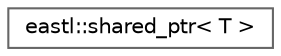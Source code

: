 digraph "类继承关系图"
{
 // LATEX_PDF_SIZE
  bgcolor="transparent";
  edge [fontname=Helvetica,fontsize=10,labelfontname=Helvetica,labelfontsize=10];
  node [fontname=Helvetica,fontsize=10,shape=box,height=0.2,width=0.4];
  rankdir="LR";
  Node0 [id="Node000000",label="eastl::shared_ptr\< T \>",height=0.2,width=0.4,color="grey40", fillcolor="white", style="filled",URL="$classeastl_1_1shared__ptr.html",tooltip=" "];
}
